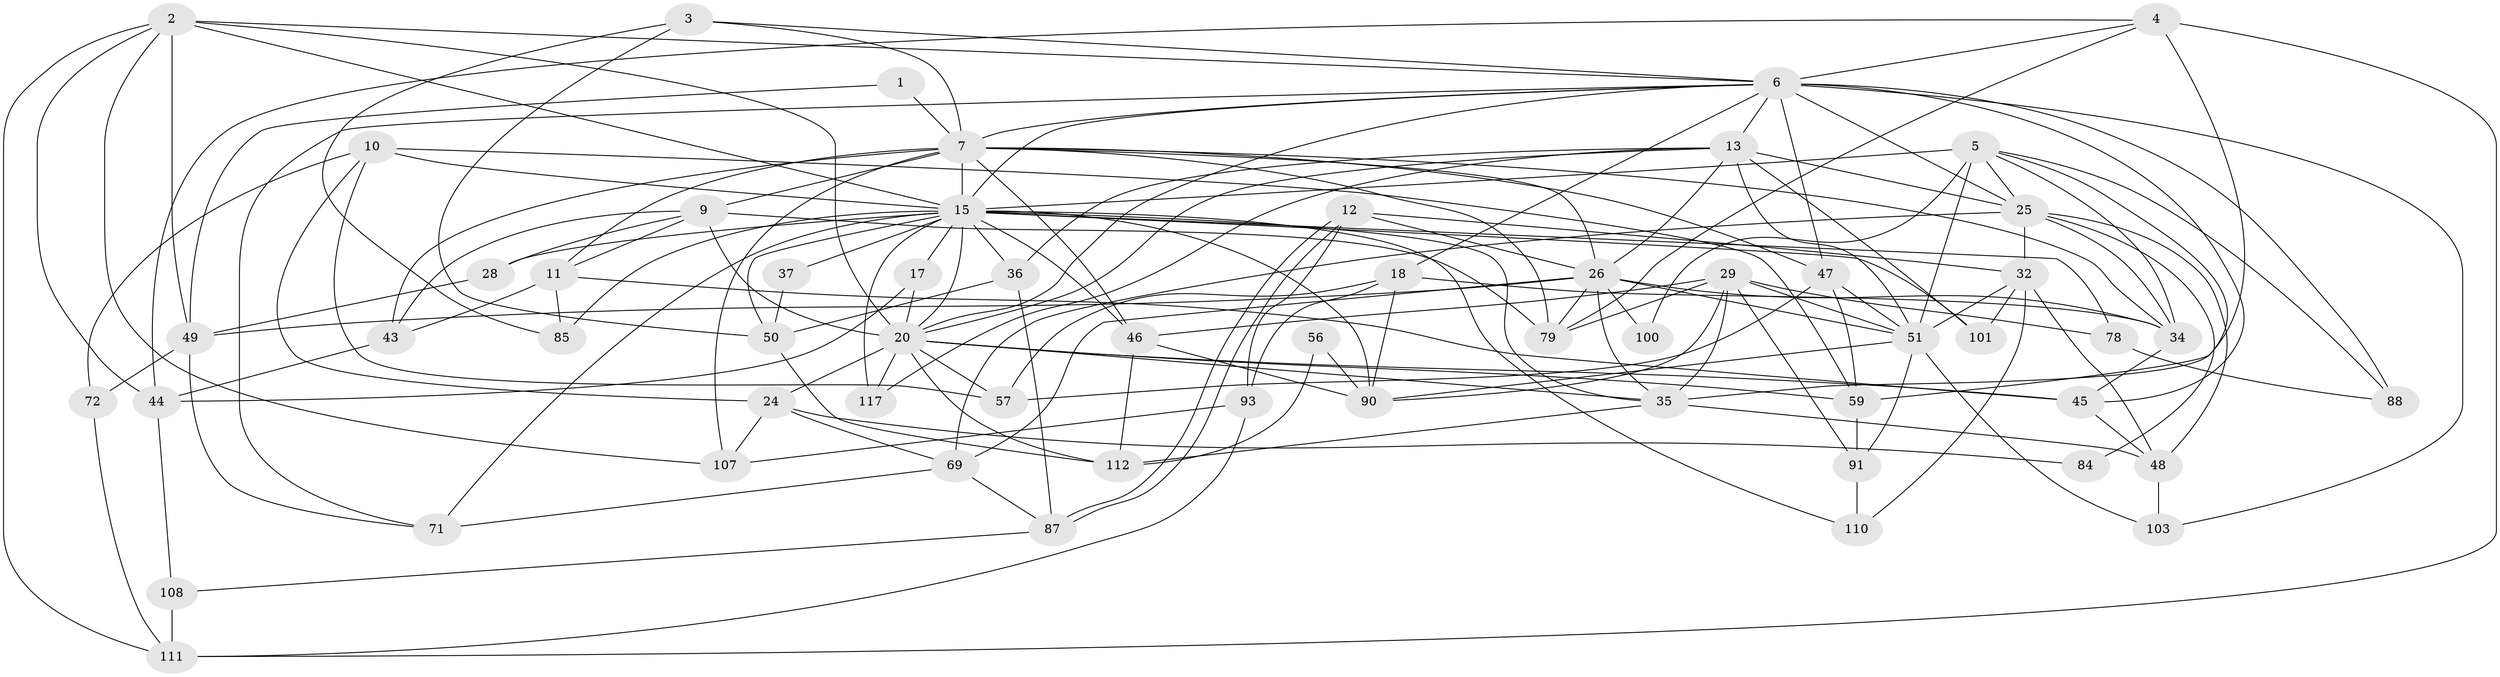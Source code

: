 // original degree distribution, {2: 0.10084033613445378, 6: 0.08403361344537816, 4: 0.31932773109243695, 3: 0.2689075630252101, 5: 0.19327731092436976, 7: 0.025210084033613446, 8: 0.008403361344537815}
// Generated by graph-tools (version 1.1) at 2025/15/03/09/25 04:15:10]
// undirected, 59 vertices, 159 edges
graph export_dot {
graph [start="1"]
  node [color=gray90,style=filled];
  1;
  2 [super="+76+16+92"];
  3 [super="+73"];
  4 [super="+8"];
  5 [super="+77+14"];
  6 [super="+42+30"];
  7 [super="+64+38+118"];
  9 [super="+41"];
  10 [super="+27"];
  11 [super="+119"];
  12;
  13 [super="+40+86"];
  15 [super="+114+19+21"];
  17;
  18 [super="+23+70"];
  20 [super="+22+83+82"];
  24;
  25 [super="+65+105"];
  26 [super="+33+31"];
  28;
  29 [super="+55"];
  32 [super="+95"];
  34 [super="+63"];
  35 [super="+99+39"];
  36 [super="+60"];
  37;
  43;
  44;
  45 [super="+53"];
  46 [super="+61+115"];
  47 [super="+74"];
  48;
  49 [super="+89"];
  50 [super="+102+75"];
  51 [super="+54+52"];
  56;
  57;
  59 [super="+66"];
  69 [super="+113"];
  71;
  72;
  78;
  79 [super="+106"];
  84;
  85;
  87;
  88;
  90 [super="+94"];
  91;
  93;
  100;
  101;
  103;
  107;
  108;
  110;
  111;
  112;
  117;
  1 -- 7;
  1 -- 49;
  2 -- 20 [weight=2];
  2 -- 44;
  2 -- 49 [weight=2];
  2 -- 107;
  2 -- 15;
  2 -- 6;
  2 -- 111;
  3 -- 85;
  3 -- 50;
  3 -- 7;
  3 -- 6;
  4 -- 35 [weight=2];
  4 -- 44;
  4 -- 111;
  4 -- 79;
  4 -- 6;
  5 -- 51;
  5 -- 25;
  5 -- 34;
  5 -- 100 [weight=2];
  5 -- 88;
  5 -- 59;
  5 -- 15 [weight=2];
  6 -- 25 [weight=3];
  6 -- 7;
  6 -- 103;
  6 -- 71;
  6 -- 13;
  6 -- 45;
  6 -- 20;
  6 -- 88;
  6 -- 47;
  6 -- 15;
  6 -- 18;
  7 -- 43;
  7 -- 9;
  7 -- 26;
  7 -- 107;
  7 -- 11;
  7 -- 15;
  7 -- 34;
  7 -- 79;
  7 -- 46;
  7 -- 47;
  9 -- 11;
  9 -- 28;
  9 -- 43;
  9 -- 20;
  9 -- 79;
  10 -- 24;
  10 -- 57;
  10 -- 72;
  10 -- 15;
  10 -- 59;
  11 -- 43;
  11 -- 85;
  11 -- 45;
  12 -- 87;
  12 -- 87;
  12 -- 93;
  12 -- 26;
  12 -- 32;
  13 -- 101;
  13 -- 20;
  13 -- 26;
  13 -- 117;
  13 -- 51;
  13 -- 36;
  13 -- 25;
  15 -- 36;
  15 -- 35;
  15 -- 101;
  15 -- 37;
  15 -- 78;
  15 -- 110;
  15 -- 17;
  15 -- 117;
  15 -- 85 [weight=2];
  15 -- 90;
  15 -- 71;
  15 -- 46;
  15 -- 50 [weight=2];
  15 -- 20;
  15 -- 28;
  17 -- 44;
  17 -- 20;
  18 -- 34 [weight=2];
  18 -- 93;
  18 -- 90;
  18 -- 57;
  20 -- 112 [weight=2];
  20 -- 117;
  20 -- 59;
  20 -- 45;
  20 -- 57;
  20 -- 35;
  20 -- 24;
  24 -- 84;
  24 -- 107;
  24 -- 69;
  25 -- 69;
  25 -- 34;
  25 -- 84;
  25 -- 32 [weight=2];
  25 -- 48;
  26 -- 51 [weight=2];
  26 -- 35;
  26 -- 100;
  26 -- 34;
  26 -- 69;
  26 -- 49;
  26 -- 79;
  28 -- 49;
  29 -- 90 [weight=2];
  29 -- 51;
  29 -- 91;
  29 -- 78;
  29 -- 35;
  29 -- 46;
  29 -- 79;
  32 -- 101 [weight=2];
  32 -- 48;
  32 -- 110;
  32 -- 51;
  34 -- 45;
  35 -- 48;
  35 -- 112;
  36 -- 50 [weight=2];
  36 -- 87;
  37 -- 50;
  43 -- 44;
  44 -- 108;
  45 -- 48;
  46 -- 112;
  46 -- 90 [weight=2];
  47 -- 57;
  47 -- 59;
  47 -- 51;
  48 -- 103;
  49 -- 71;
  49 -- 72;
  50 -- 112;
  51 -- 103;
  51 -- 91;
  51 -- 90;
  56 -- 112;
  56 -- 90;
  59 -- 91;
  69 -- 87;
  69 -- 71;
  72 -- 111;
  78 -- 88;
  87 -- 108;
  91 -- 110;
  93 -- 107;
  93 -- 111;
  108 -- 111;
}
